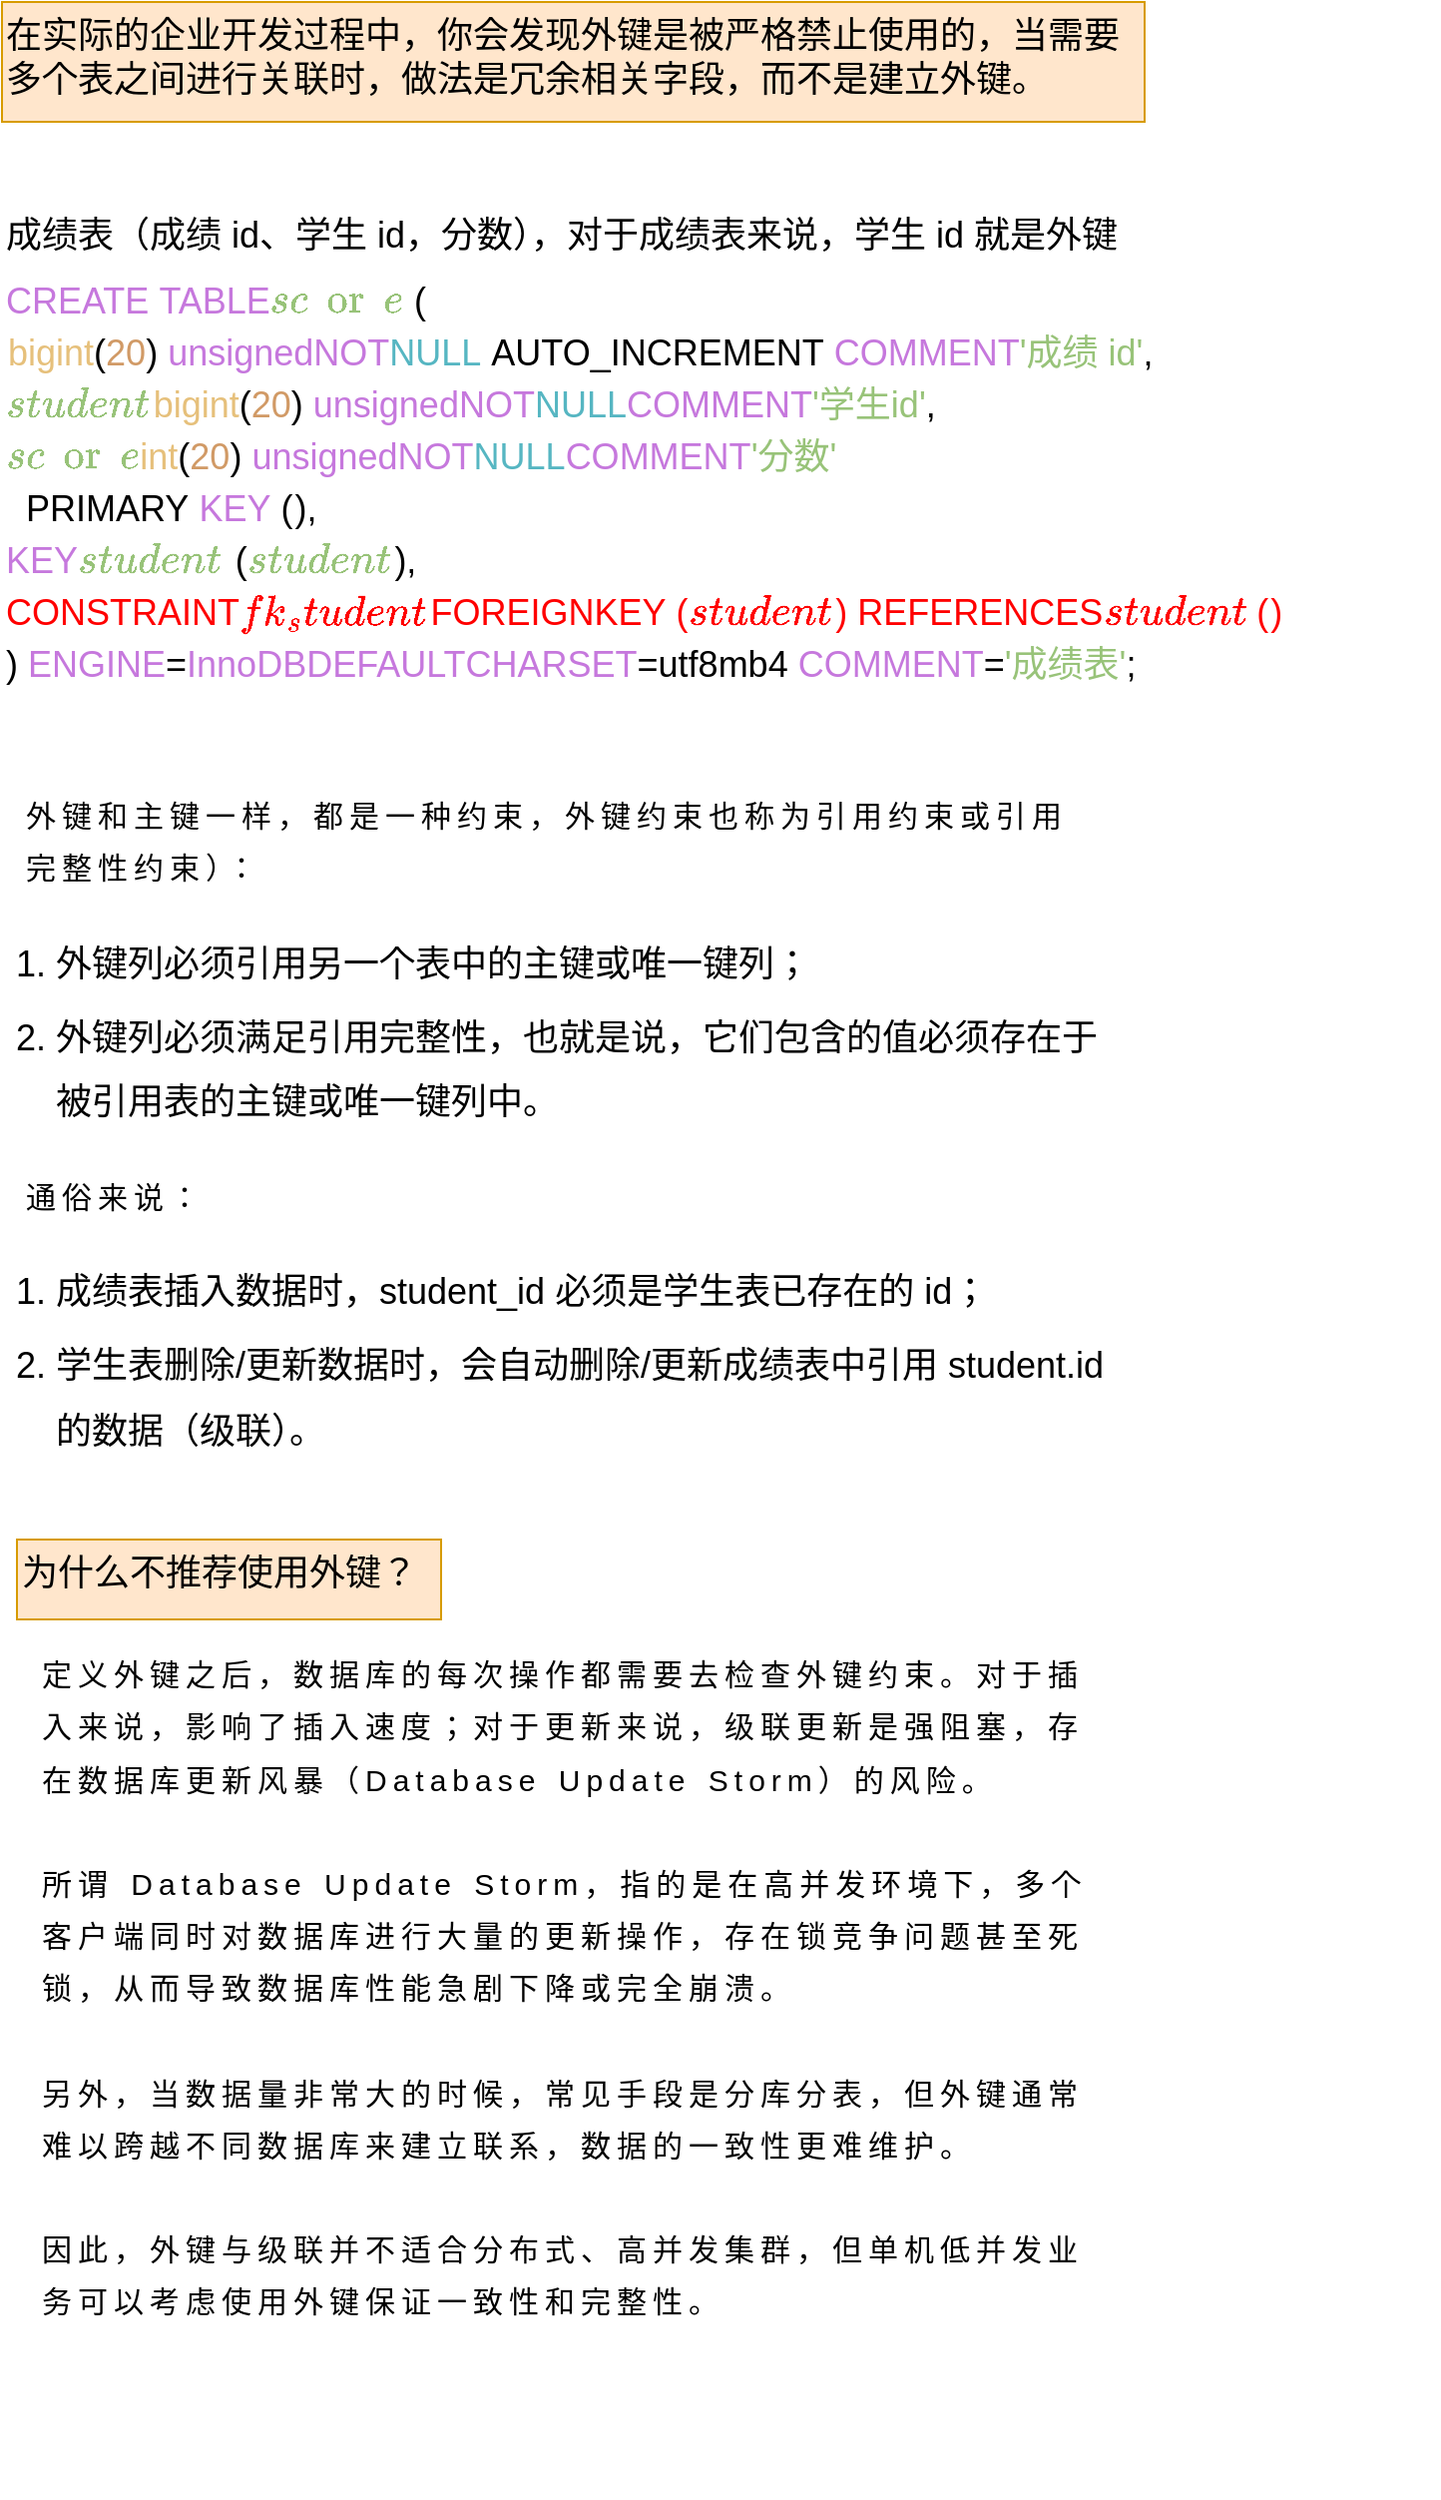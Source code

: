 <mxfile version="24.7.5">
  <diagram name="第 1 页" id="xM4GF8KPHChY5Br-Ip8q">
    <mxGraphModel dx="789" dy="583" grid="1" gridSize="10" guides="1" tooltips="1" connect="1" arrows="1" fold="1" page="1" pageScale="1" pageWidth="827" pageHeight="1169" math="0" shadow="0">
      <root>
        <mxCell id="0" />
        <mxCell id="1" parent="0" />
        <mxCell id="qZgSJdFSMBtpXcKxQKuz-1" value="在实际的企业开发过程中，你会发现外键是被严格禁止使用的，当需要多个表之间进行关联时，做法是冗余相关字段，而不是建立外键。" style="text;whiteSpace=wrap;html=1;fontSize=18;fillColor=#ffe6cc;strokeColor=#d79b00;" vertex="1" parent="1">
          <mxGeometry x="20" y="50" width="572.5" height="60" as="geometry" />
        </mxCell>
        <mxCell id="qZgSJdFSMBtpXcKxQKuz-2" value="成绩表（成绩 id、学生 id，分数），对于成绩表来说，学生 id 就是外键" style="text;whiteSpace=wrap;html=1;fontSize=18;" vertex="1" parent="1">
          <mxGeometry x="20" y="150" width="625" height="60" as="geometry" />
        </mxCell>
        <mxCell id="qZgSJdFSMBtpXcKxQKuz-3" value="&lt;span style=&quot;color: #c678dd;line-height: 26px;&quot;&gt;&lt;span&gt;CREATE&lt;/span&gt;&lt;/span&gt;&lt;span&gt;&amp;nbsp;&lt;/span&gt;&lt;span style=&quot;color: #c678dd;line-height: 26px;&quot;&gt;&lt;span&gt;TABLE&lt;/span&gt;&lt;/span&gt;&lt;span style=&quot;color: #98c379;line-height: 26px;&quot;&gt;&lt;span&gt;`score`&lt;/span&gt;&lt;/span&gt;&lt;span&gt;&amp;nbsp;(&lt;/span&gt;&lt;span&gt;&lt;br&gt;&lt;/span&gt;&lt;span style=&quot;color: #98c379;line-height: 26px;&quot;&gt;&lt;span&gt;`id`&lt;/span&gt;&lt;/span&gt;&lt;span style=&quot;color: #e6c07b;line-height: 26px;&quot;&gt;&lt;span&gt;bigint&lt;/span&gt;&lt;/span&gt;&lt;span&gt;(&lt;/span&gt;&lt;span style=&quot;color: #d19a66;line-height: 26px;&quot;&gt;&lt;span&gt;20&lt;/span&gt;&lt;/span&gt;&lt;span&gt;)&amp;nbsp;&lt;/span&gt;&lt;span style=&quot;color: #c678dd;line-height: 26px;&quot;&gt;&lt;span&gt;unsigned&lt;/span&gt;&lt;/span&gt;&lt;span style=&quot;color: #c678dd;line-height: 26px;&quot;&gt;&lt;span&gt;NOT&lt;/span&gt;&lt;/span&gt;&lt;span style=&quot;color: #56b6c2;line-height: 26px;&quot;&gt;&lt;span&gt;NULL&lt;/span&gt;&lt;/span&gt;&lt;span&gt;&amp;nbsp;AUTO_INCREMENT&amp;nbsp;&lt;/span&gt;&lt;span style=&quot;color: #c678dd;line-height: 26px;&quot;&gt;&lt;span&gt;COMMENT&lt;/span&gt;&lt;/span&gt;&lt;span style=&quot;color: #98c379;line-height: 26px;&quot;&gt;&lt;span&gt;&#39;成绩 id&#39;&lt;/span&gt;&lt;/span&gt;&lt;span&gt;,&lt;/span&gt;&lt;span&gt;&lt;br&gt;&lt;/span&gt;&lt;span style=&quot;color: #98c379;line-height: 26px;&quot;&gt;&lt;span&gt;`student_id`&lt;/span&gt;&lt;/span&gt;&lt;span style=&quot;color: #e6c07b;line-height: 26px;&quot;&gt;&lt;span&gt;bigint&lt;/span&gt;&lt;/span&gt;&lt;span&gt;(&lt;/span&gt;&lt;span style=&quot;color: #d19a66;line-height: 26px;&quot;&gt;&lt;span&gt;20&lt;/span&gt;&lt;/span&gt;&lt;span&gt;)&amp;nbsp;&lt;/span&gt;&lt;span style=&quot;color: #c678dd;line-height: 26px;&quot;&gt;&lt;span&gt;unsigned&lt;/span&gt;&lt;/span&gt;&lt;span style=&quot;color: #c678dd;line-height: 26px;&quot;&gt;&lt;span&gt;NOT&lt;/span&gt;&lt;/span&gt;&lt;span style=&quot;color: #56b6c2;line-height: 26px;&quot;&gt;&lt;span&gt;NULL&lt;/span&gt;&lt;/span&gt;&lt;span style=&quot;color: #c678dd;line-height: 26px;&quot;&gt;&lt;span&gt;COMMENT&lt;/span&gt;&lt;/span&gt;&lt;span style=&quot;color: #98c379;line-height: 26px;&quot;&gt;&lt;span&gt;&#39;学生id&#39;&lt;/span&gt;&lt;/span&gt;&lt;span&gt;,&lt;/span&gt;&lt;span&gt;&lt;br&gt;&lt;/span&gt;&lt;span style=&quot;color: #98c379;line-height: 26px;&quot;&gt;&lt;span&gt;`score`&lt;/span&gt;&lt;/span&gt;&lt;span style=&quot;color: #e6c07b;line-height: 26px;&quot;&gt;&lt;span&gt;int&lt;/span&gt;&lt;/span&gt;&lt;span&gt;(&lt;/span&gt;&lt;span style=&quot;color: #d19a66;line-height: 26px;&quot;&gt;&lt;span&gt;20&lt;/span&gt;&lt;/span&gt;&lt;span&gt;)&amp;nbsp;&lt;/span&gt;&lt;span style=&quot;color: #c678dd;line-height: 26px;&quot;&gt;&lt;span&gt;unsigned&lt;/span&gt;&lt;/span&gt;&lt;span style=&quot;color: #c678dd;line-height: 26px;&quot;&gt;&lt;span&gt;NOT&lt;/span&gt;&lt;/span&gt;&lt;span style=&quot;color: #56b6c2;line-height: 26px;&quot;&gt;&lt;span&gt;NULL&lt;/span&gt;&lt;/span&gt;&lt;span style=&quot;color: #c678dd;line-height: 26px;&quot;&gt;&lt;span&gt;COMMENT&lt;/span&gt;&lt;/span&gt;&lt;span style=&quot;color: #98c379;line-height: 26px;&quot;&gt;&lt;span&gt;&#39;分数&#39;&lt;/span&gt;&lt;/span&gt;&lt;span&gt;&lt;br&gt;&lt;/span&gt;&lt;span&gt;&amp;nbsp; PRIMARY&amp;nbsp;&lt;/span&gt;&lt;span style=&quot;color: #c678dd;line-height: 26px;&quot;&gt;&lt;span&gt;KEY&lt;/span&gt;&lt;/span&gt;&lt;span&gt;&amp;nbsp;(&lt;/span&gt;&lt;span style=&quot;color: #98c379;line-height: 26px;&quot;&gt;&lt;span&gt;`id`&lt;/span&gt;&lt;/span&gt;&lt;span&gt;),&lt;/span&gt;&lt;span&gt;&lt;br&gt;&lt;/span&gt;&lt;span style=&quot;color: #c678dd;line-height: 26px;&quot;&gt;&lt;span&gt;KEY&lt;/span&gt;&lt;/span&gt;&lt;span style=&quot;color: #98c379;line-height: 26px;&quot;&gt;&lt;span&gt;`student_id`&lt;/span&gt;&lt;/span&gt;&lt;span&gt;&amp;nbsp;(&lt;/span&gt;&lt;span style=&quot;color: #98c379;line-height: 26px;&quot;&gt;&lt;span&gt;`student_id`&lt;/span&gt;&lt;/span&gt;&lt;span&gt;),&lt;/span&gt;&lt;span&gt;&lt;br&gt;&lt;/span&gt;&lt;font color=&quot;#ff0000&quot;&gt;&lt;span style=&quot;line-height: 26px;&quot;&gt;CONSTRAINT&lt;/span&gt;&lt;span style=&quot;line-height: 26px;&quot;&gt;&lt;span&gt;`fk_student_id`&lt;/span&gt;&lt;/span&gt;&lt;span style=&quot;line-height: 26px;&quot;&gt;&lt;span&gt;FOREIGN&lt;/span&gt;&lt;/span&gt;&lt;span style=&quot;line-height: 26px;&quot;&gt;&lt;span&gt;KEY&lt;/span&gt;&lt;/span&gt;&lt;span&gt;&amp;nbsp;(&lt;/span&gt;&lt;span style=&quot;line-height: 26px;&quot;&gt;&lt;span&gt;`student_id`&lt;/span&gt;&lt;/span&gt;&lt;span&gt;)&amp;nbsp;&lt;/span&gt;&lt;span style=&quot;line-height: 26px;&quot;&gt;&lt;span&gt;REFERENCES&lt;/span&gt;&lt;/span&gt;&lt;span style=&quot;line-height: 26px;&quot;&gt;&lt;span&gt;`student`&lt;/span&gt;&lt;/span&gt;&lt;span&gt;&amp;nbsp;(&lt;/span&gt;&lt;span style=&quot;line-height: 26px;&quot;&gt;&lt;span&gt;`id`&lt;/span&gt;&lt;/span&gt;&lt;span&gt;)&lt;/span&gt;&lt;/font&gt;&lt;span&gt;&lt;br&gt;&lt;/span&gt;&lt;span&gt;)&amp;nbsp;&lt;/span&gt;&lt;span style=&quot;color: #c678dd;line-height: 26px;&quot;&gt;&lt;span&gt;ENGINE&lt;/span&gt;&lt;/span&gt;&lt;span&gt;=&lt;/span&gt;&lt;span style=&quot;color: #c678dd;line-height: 26px;&quot;&gt;&lt;span&gt;InnoDB&lt;/span&gt;&lt;/span&gt;&lt;span style=&quot;color: #c678dd;line-height: 26px;&quot;&gt;&lt;span&gt;DEFAULT&lt;/span&gt;&lt;/span&gt;&lt;span style=&quot;color: #c678dd;line-height: 26px;&quot;&gt;&lt;span&gt;CHARSET&lt;/span&gt;&lt;/span&gt;&lt;span&gt;=utf8mb4&amp;nbsp;&lt;/span&gt;&lt;span style=&quot;color: #c678dd;line-height: 26px;&quot;&gt;&lt;span&gt;COMMENT&lt;/span&gt;&lt;/span&gt;&lt;span&gt;=&lt;/span&gt;&lt;span style=&quot;color: #98c379;line-height: 26px;&quot;&gt;&lt;span&gt;&#39;成绩表&#39;&lt;/span&gt;&lt;/span&gt;&lt;span&gt;;&lt;/span&gt;" style="text;whiteSpace=wrap;html=1;fontSize=18;" vertex="1" parent="1">
          <mxGeometry x="20" y="180" width="720" height="210" as="geometry" />
        </mxCell>
        <UserObject label="&lt;p data-tool=&quot;mdnice编辑器&quot; style=&quot;font-size: 15px;line-height: 1.75;letter-spacing: 0.2em;text-indent: 0em;padding-top: 8px;padding-bottom: 8px;margin: 10px;word-spacing: 0.1em;&quot;&gt;&lt;span&gt;外键和主键一样，都是一种约束，外键约束也称为引用约束或引用完整性约束）：&lt;/span&gt;&lt;/p&gt;&lt;ol style=&quot;margin-top: 8px;margin-bottom: 8px;padding-left: 25px;&quot; class=&quot;list-paddingleft-1&quot;&gt;&lt;li&gt;&lt;section style=&quot;margin-top: 5px;margin-bottom: 5px;color: rgb(1, 1, 1);line-height: 1.8em;letter-spacing: 0em;&quot;&gt;&lt;span&gt;外键列必须引用另一个表中的主键或唯一键列；&lt;/span&gt;&lt;/section&gt;&lt;/li&gt;&lt;li&gt;&lt;section style=&quot;margin-top: 5px;margin-bottom: 5px;color: rgb(1, 1, 1);line-height: 1.8em;letter-spacing: 0em;&quot;&gt;&lt;span&gt;外键列必须满足引用完整性，也就是说，它们包含的值必须存在于被引用表的主键或唯一键列中。&lt;/span&gt;&lt;/section&gt;&lt;/li&gt;&lt;/ol&gt;&lt;p data-tool=&quot;mdnice编辑器&quot; style=&quot;font-size: 15px;line-height: 1.75;letter-spacing: 0.2em;text-indent: 0em;padding-top: 8px;padding-bottom: 8px;margin: 10px;word-spacing: 0.1em;&quot;&gt;&lt;span&gt;通俗来说：&lt;/span&gt;&lt;/p&gt;&lt;ol style=&quot;margin-top: 8px;margin-bottom: 8px;padding-left: 25px;&quot; class=&quot;list-paddingleft-1&quot;&gt;&lt;li&gt;&lt;section style=&quot;margin-top: 5px;margin-bottom: 5px;color: rgb(1, 1, 1);line-height: 1.8em;letter-spacing: 0em;&quot;&gt;&lt;span&gt;成绩表插入数据时，student_id 必须是学生表已存在的 id；&lt;/span&gt;&lt;/section&gt;&lt;/li&gt;&lt;li&gt;&lt;section style=&quot;margin-top: 5px;margin-bottom: 5px;color: rgb(1, 1, 1);line-height: 1.8em;letter-spacing: 0em;&quot;&gt;&lt;span&gt;学生表删除/更新数据时，会自动删除/更新成绩表中引用 student.id 的数据（级联）。&lt;/span&gt;&lt;/section&gt;&lt;/li&gt;&lt;/ol&gt;" link="&lt;p data-tool=&quot;mdnice编辑器&quot; style=&quot;font-size: 15px;line-height: 1.75;letter-spacing: 0.2em;text-indent: 0em;padding-top: 8px;padding-bottom: 8px;margin: 10px;word-spacing: 0.1em;&quot;&gt;&lt;span&gt;外键和主键一样，都是一种约束，外键约束也称为引用约束或引用完整性约束）：&lt;/span&gt;&lt;/p&gt;&lt;ol style=&quot;margin-top: 8px;margin-bottom: 8px;padding-left: 25px;&quot; class=&quot;list-paddingleft-1&quot;&gt;&lt;li&gt;&lt;section style=&quot;margin-top: 5px;margin-bottom: 5px;color: rgb(1, 1, 1);line-height: 1.8em;letter-spacing: 0em;&quot;&gt;&lt;span&gt;外键列必须引用另一个表中的主键或唯一键列；&lt;/span&gt;&lt;/section&gt;&lt;/li&gt;&lt;li&gt;&lt;section style=&quot;margin-top: 5px;margin-bottom: 5px;color: rgb(1, 1, 1);line-height: 1.8em;letter-spacing: 0em;&quot;&gt;&lt;span&gt;外键列必须满足引用完整性，也就是说，它们包含的值必须存在于被引用表的主键或唯一键列中。&lt;/span&gt;&lt;/section&gt;&lt;/li&gt;&lt;/ol&gt;&lt;p data-tool=&quot;mdnice编辑器&quot; style=&quot;font-size: 15px;line-height: 1.75;letter-spacing: 0.2em;text-indent: 0em;padding-top: 8px;padding-bottom: 8px;margin: 10px;word-spacing: 0.1em;&quot;&gt;&lt;span&gt;通俗来说：&lt;/span&gt;&lt;/p&gt;&lt;ol style=&quot;margin-top: 8px;margin-bottom: 8px;padding-left: 25px;&quot; class=&quot;list-paddingleft-1&quot;&gt;&lt;li&gt;&lt;section style=&quot;margin-top: 5px;margin-bottom: 5px;color: rgb(1, 1, 1);line-height: 1.8em;letter-spacing: 0em;&quot;&gt;&lt;span&gt;成绩表插入数据时，student_id 必须是学生表已存在的 id；&lt;/span&gt;&lt;/section&gt;&lt;/li&gt;&lt;li&gt;&lt;section style=&quot;margin-top: 5px;margin-bottom: 5px;color: rgb(1, 1, 1);line-height: 1.8em;letter-spacing: 0em;&quot;&gt;&lt;span&gt;学生表删除/更新数据时，会自动删除/更新成绩表中引用 student.id 的数据（级联）。&lt;/span&gt;&lt;/section&gt;&lt;/li&gt;&lt;/ol&gt;" id="qZgSJdFSMBtpXcKxQKuz-4">
          <mxCell style="text;whiteSpace=wrap;html=1;fontSize=18;" vertex="1" parent="1">
            <mxGeometry x="20" y="420" width="560" height="390" as="geometry" />
          </mxCell>
        </UserObject>
        <mxCell id="qZgSJdFSMBtpXcKxQKuz-5" value="为什么不推荐使用外键？" style="text;whiteSpace=wrap;html=1;fontSize=18;fillColor=#ffe6cc;strokeColor=#d79b00;" vertex="1" parent="1">
          <mxGeometry x="27.5" y="820" width="212.5" height="40" as="geometry" />
        </mxCell>
        <mxCell id="qZgSJdFSMBtpXcKxQKuz-6" value="&lt;p data-tool=&quot;mdnice编辑器&quot; style=&quot;font-size: 15px;line-height: 1.75;letter-spacing: 0.2em;text-indent: 0em;padding-top: 8px;padding-bottom: 8px;margin: 10px;word-spacing: 0.1em;&quot;&gt;&lt;span&gt;定义外键之后，数据库的每次操作都需要去检查外键约束。对于插入来说，影响了插入速度；对于更新来说，级联更新是强阻塞，存在数据库更新风暴（Database Update Storm）的风险。&lt;/span&gt;&lt;/p&gt;&lt;p data-tool=&quot;mdnice编辑器&quot; style=&quot;font-size: 15px;line-height: 1.75;letter-spacing: 0.2em;text-indent: 0em;padding-top: 8px;padding-bottom: 8px;margin: 10px;word-spacing: 0.1em;&quot;&gt;&lt;span&gt;所谓 Database Update Storm，指的是在高并发环境下，多个客户端同时对数据库进行大量的更新操作，存在锁竞争问题甚至死锁，从而导致数据库性能急剧下降或完全崩溃。&lt;/span&gt;&lt;/p&gt;&lt;p data-tool=&quot;mdnice编辑器&quot; style=&quot;font-size: 15px;line-height: 1.75;letter-spacing: 0.2em;text-indent: 0em;padding-top: 8px;padding-bottom: 8px;margin: 10px;word-spacing: 0.1em;&quot;&gt;&lt;span&gt;另外，当数据量非常大的时候，常见手段是分库分表，但外键通常难以跨越不同数据库来建立联系，数据的一致性更难维护。&lt;/span&gt;&lt;/p&gt;&lt;p data-tool=&quot;mdnice编辑器&quot; style=&quot;font-size: 15px;line-height: 1.75;letter-spacing: 0.2em;text-indent: 0em;padding-top: 8px;padding-bottom: 8px;margin: 10px;word-spacing: 0.1em;&quot;&gt;&lt;span&gt;因此，外键与级联并不适合分布式、高并发集群，但单机低并发业务可以考虑使用外键保证一致性和完整性。&lt;/span&gt;&lt;/p&gt;" style="text;whiteSpace=wrap;html=1;fontSize=18;" vertex="1" parent="1">
          <mxGeometry x="27.5" y="850" width="560" height="450" as="geometry" />
        </mxCell>
      </root>
    </mxGraphModel>
  </diagram>
</mxfile>
